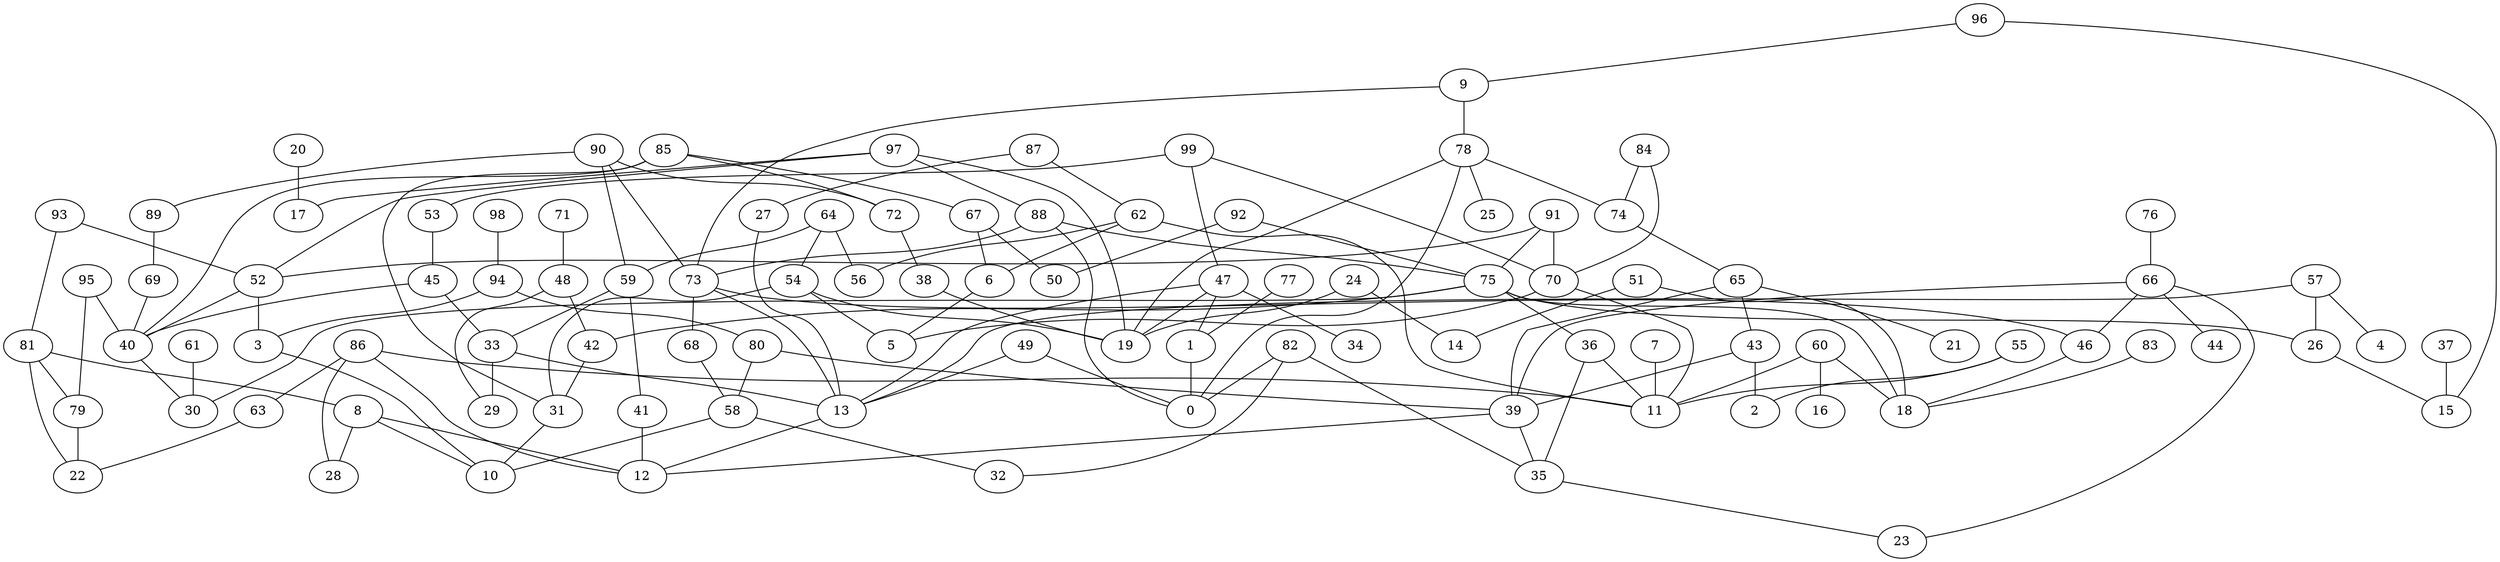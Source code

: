 digraph GG_graph {

subgraph G_graph {
edge [color = black]
"54" -> "31" [dir = none]
"91" -> "70" [dir = none]
"64" -> "59" [dir = none]
"98" -> "94" [dir = none]
"87" -> "62" [dir = none]
"77" -> "1" [dir = none]
"92" -> "50" [dir = none]
"24" -> "19" [dir = none]
"49" -> "13" [dir = none]
"93" -> "81" [dir = none]
"61" -> "30" [dir = none]
"82" -> "0" [dir = none]
"53" -> "45" [dir = none]
"26" -> "15" [dir = none]
"41" -> "12" [dir = none]
"51" -> "14" [dir = none]
"51" -> "18" [dir = none]
"76" -> "66" [dir = none]
"1" -> "0" [dir = none]
"78" -> "25" [dir = none]
"78" -> "19" [dir = none]
"36" -> "35" [dir = none]
"9" -> "73" [dir = none]
"9" -> "78" [dir = none]
"7" -> "11" [dir = none]
"65" -> "21" [dir = none]
"65" -> "39" [dir = none]
"72" -> "38" [dir = none]
"75" -> "26" [dir = none]
"75" -> "42" [dir = none]
"75" -> "18" [dir = none]
"75" -> "30" [dir = none]
"73" -> "68" [dir = none]
"73" -> "13" [dir = none]
"90" -> "72" [dir = none]
"90" -> "89" [dir = none]
"90" -> "59" [dir = none]
"90" -> "73" [dir = none]
"39" -> "35" [dir = none]
"39" -> "12" [dir = none]
"48" -> "29" [dir = none]
"80" -> "58" [dir = none]
"80" -> "39" [dir = none]
"27" -> "13" [dir = none]
"83" -> "18" [dir = none]
"88" -> "75" [dir = none]
"88" -> "73" [dir = none]
"33" -> "29" [dir = none]
"33" -> "13" [dir = none]
"13" -> "12" [dir = none]
"99" -> "70" [dir = none]
"99" -> "47" [dir = none]
"94" -> "80" [dir = none]
"97" -> "17" [dir = none]
"97" -> "52" [dir = none]
"97" -> "88" [dir = none]
"62" -> "56" [dir = none]
"62" -> "6" [dir = none]
"3" -> "10" [dir = none]
"55" -> "2" [dir = none]
"55" -> "11" [dir = none]
"45" -> "40" [dir = none]
"45" -> "33" [dir = none]
"57" -> "4" [dir = none]
"57" -> "13" [dir = none]
"20" -> "17" [dir = none]
"86" -> "28" [dir = none]
"86" -> "11" [dir = none]
"71" -> "48" [dir = none]
"37" -> "15" [dir = none]
"46" -> "18" [dir = none]
"96" -> "15" [dir = none]
"47" -> "34" [dir = none]
"47" -> "1" [dir = none]
"47" -> "13" [dir = none]
"43" -> "39" [dir = none]
"63" -> "22" [dir = none]
"8" -> "10" [dir = none]
"8" -> "12" [dir = none]
"58" -> "32" [dir = none]
"84" -> "74" [dir = none]
"84" -> "70" [dir = none]
"85" -> "31" [dir = none]
"85" -> "67" [dir = none]
"85" -> "40" [dir = none]
"60" -> "16" [dir = none]
"60" -> "18" [dir = none]
"70" -> "5" [dir = none]
"70" -> "11" [dir = none]
"66" -> "23" [dir = none]
"66" -> "44" [dir = none]
"66" -> "46" [dir = none]
"69" -> "40" [dir = none]
"81" -> "22" [dir = none]
"81" -> "8" [dir = none]
"95" -> "79" [dir = none]
"95" -> "40" [dir = none]
"67" -> "50" [dir = none]
"67" -> "6" [dir = none]
"79" -> "22" [dir = none]
"73" -> "46" [dir = none]
"59" -> "33" [dir = none]
"42" -> "31" [dir = none]
"78" -> "0" [dir = none]
"59" -> "41" [dir = none]
"65" -> "43" [dir = none]
"54" -> "5" [dir = none]
"74" -> "65" [dir = none]
"52" -> "3" [dir = none]
"92" -> "75" [dir = none]
"89" -> "69" [dir = none]
"88" -> "0" [dir = none]
"38" -> "19" [dir = none]
"93" -> "52" [dir = none]
"58" -> "10" [dir = none]
"64" -> "56" [dir = none]
"35" -> "23" [dir = none]
"97" -> "19" [dir = none]
"81" -> "79" [dir = none]
"87" -> "27" [dir = none]
"96" -> "9" [dir = none]
"31" -> "10" [dir = none]
"47" -> "19" [dir = none]
"49" -> "0" [dir = none]
"82" -> "35" [dir = none]
"85" -> "72" [dir = none]
"99" -> "53" [dir = none]
"60" -> "11" [dir = none]
"40" -> "30" [dir = none]
"68" -> "58" [dir = none]
"66" -> "39" [dir = none]
"94" -> "3" [dir = none]
"86" -> "12" [dir = none]
"8" -> "28" [dir = none]
"54" -> "19" [dir = none]
"52" -> "40" [dir = none]
"91" -> "52" [dir = none]
"75" -> "36" [dir = none]
"24" -> "14" [dir = none]
"86" -> "63" [dir = none]
"82" -> "32" [dir = none]
"78" -> "74" [dir = none]
"48" -> "42" [dir = none]
"91" -> "75" [dir = none]
"57" -> "26" [dir = none]
"64" -> "54" [dir = none]
"62" -> "11" [dir = none]
"36" -> "11" [dir = none]
"6" -> "5" [dir = none]
"43" -> "2" [dir = none]
}

}
